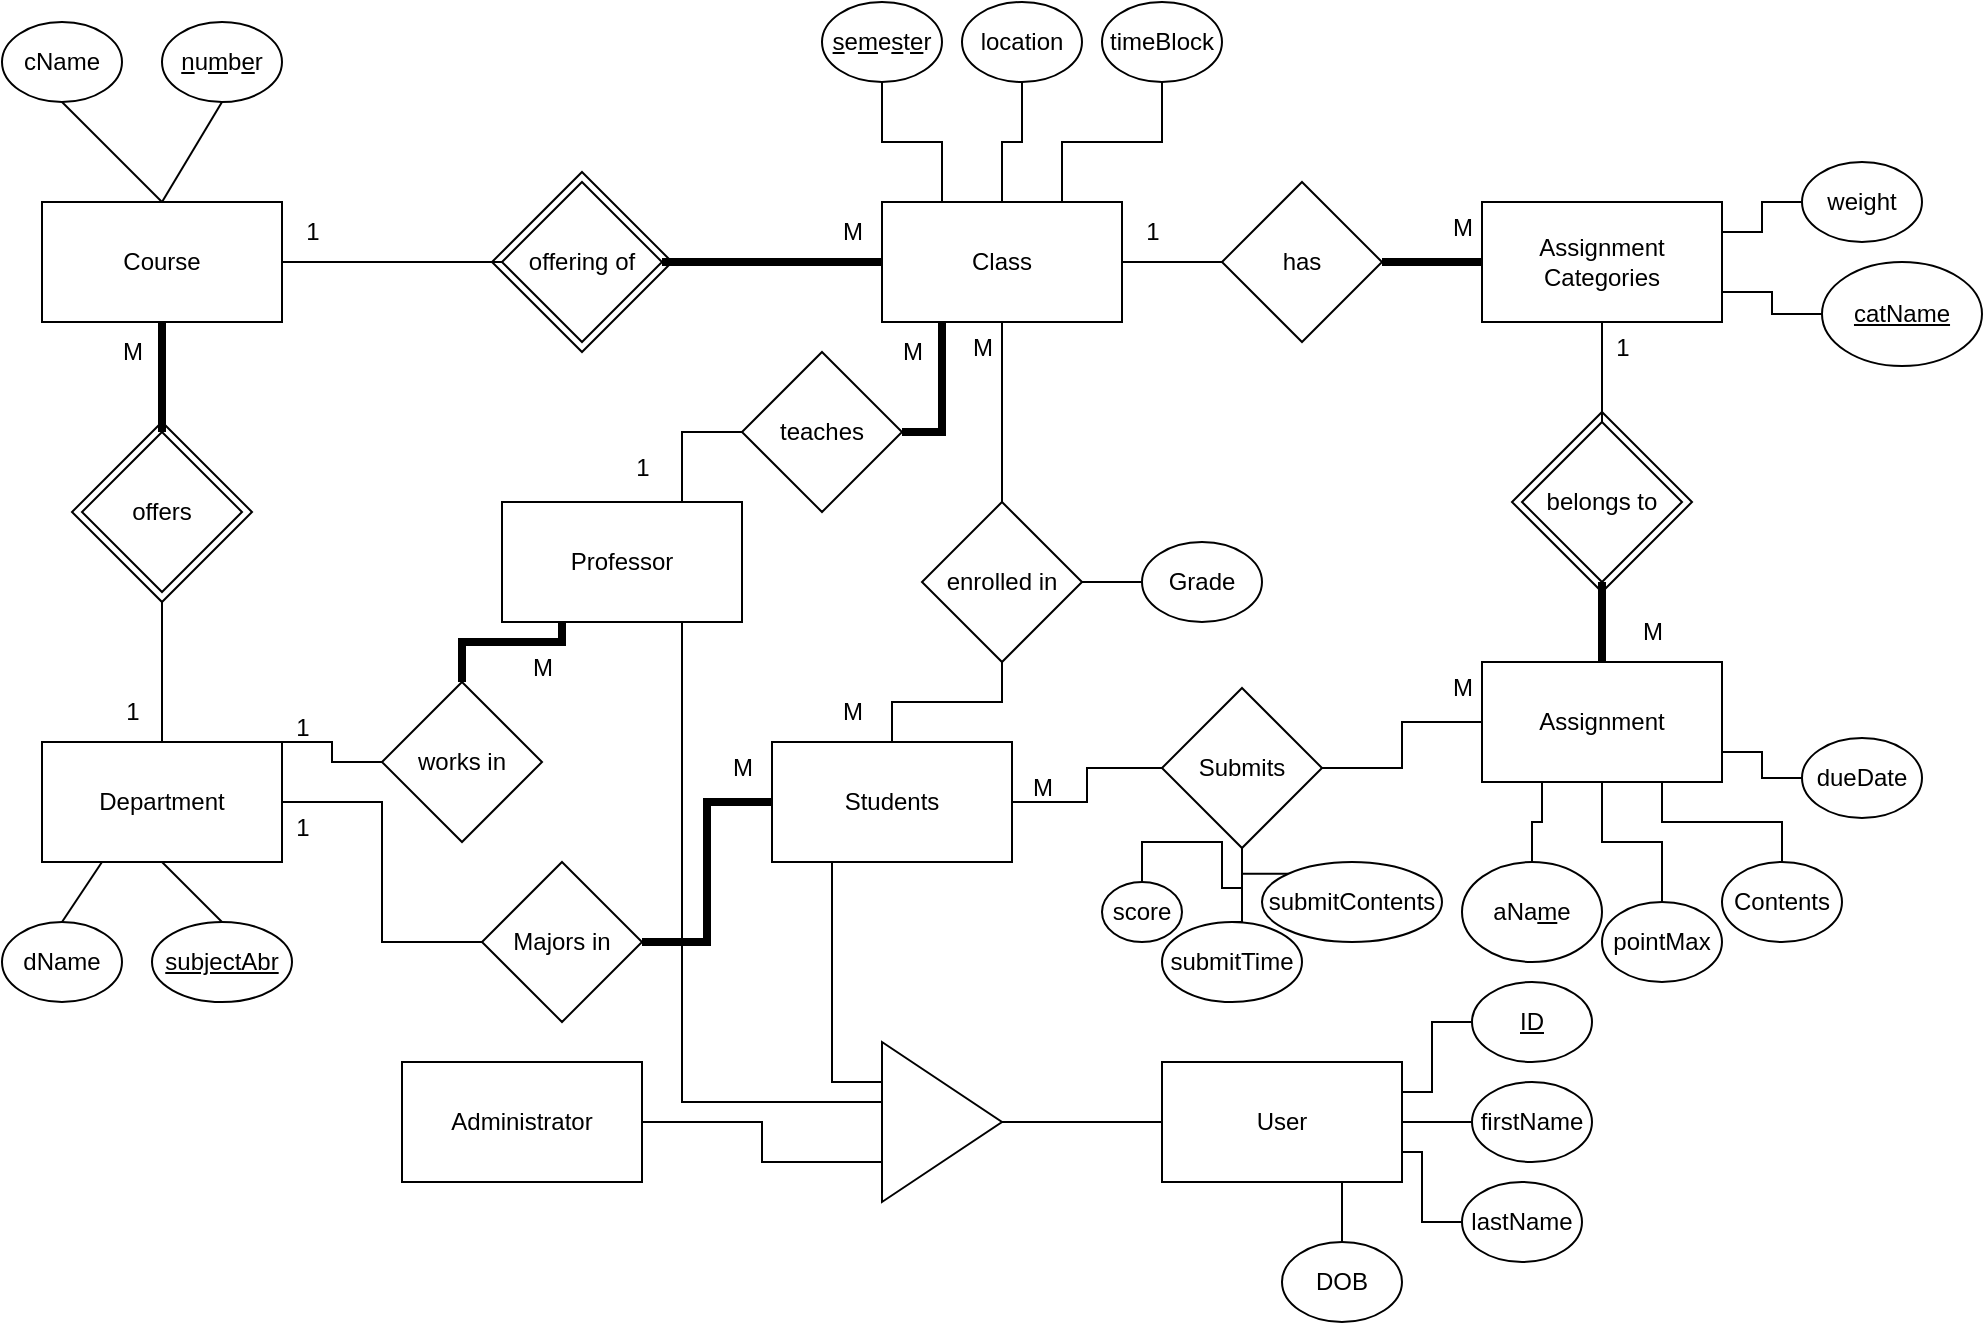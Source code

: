 <mxfile version="21.3.7" type="github">
  <diagram name="Page-1" id="xRLUyUIMnr9OEgLrwgXi">
    <mxGraphModel dx="1122" dy="755" grid="1" gridSize="10" guides="1" tooltips="1" connect="1" arrows="1" fold="1" page="1" pageScale="1" pageWidth="1100" pageHeight="850" math="0" shadow="0">
      <root>
        <mxCell id="0" />
        <mxCell id="1" parent="0" />
        <mxCell id="y1rRgEqODbrE1-zOls_D-131" value="" style="rhombus;whiteSpace=wrap;html=1;" parent="1" vertex="1">
          <mxGeometry x="845" y="295" width="90" height="90" as="geometry" />
        </mxCell>
        <mxCell id="y1rRgEqODbrE1-zOls_D-21" value="" style="rhombus;whiteSpace=wrap;html=1;" parent="1" vertex="1">
          <mxGeometry x="335" y="175" width="90" height="90" as="geometry" />
        </mxCell>
        <mxCell id="y1rRgEqODbrE1-zOls_D-16" value="" style="rhombus;whiteSpace=wrap;html=1;" parent="1" vertex="1">
          <mxGeometry x="125" y="300" width="90" height="90" as="geometry" />
        </mxCell>
        <mxCell id="y1rRgEqODbrE1-zOls_D-40" style="edgeStyle=orthogonalEdgeStyle;rounded=0;orthogonalLoop=1;jettySize=auto;html=1;exitX=1;exitY=0;exitDx=0;exitDy=0;entryX=0;entryY=0.5;entryDx=0;entryDy=0;endArrow=none;endFill=0;" parent="1" source="y1rRgEqODbrE1-zOls_D-1" target="y1rRgEqODbrE1-zOls_D-39" edge="1">
          <mxGeometry relative="1" as="geometry">
            <Array as="points">
              <mxPoint x="255" y="460" />
              <mxPoint x="255" y="470" />
            </Array>
          </mxGeometry>
        </mxCell>
        <mxCell id="y1rRgEqODbrE1-zOls_D-1" value="&lt;div&gt;Department&lt;/div&gt;" style="rounded=0;whiteSpace=wrap;html=1;" parent="1" vertex="1">
          <mxGeometry x="110" y="460" width="120" height="60" as="geometry" />
        </mxCell>
        <mxCell id="y1rRgEqODbrE1-zOls_D-2" value="dName" style="ellipse;whiteSpace=wrap;html=1;" parent="1" vertex="1">
          <mxGeometry x="90" y="550" width="60" height="40" as="geometry" />
        </mxCell>
        <mxCell id="y1rRgEqODbrE1-zOls_D-3" value="&lt;u&gt;subjectAbr&lt;/u&gt;" style="ellipse;whiteSpace=wrap;html=1;" parent="1" vertex="1">
          <mxGeometry x="165" y="550" width="70" height="40" as="geometry" />
        </mxCell>
        <mxCell id="y1rRgEqODbrE1-zOls_D-4" value="" style="endArrow=none;html=1;rounded=0;entryX=0.25;entryY=1;entryDx=0;entryDy=0;exitX=0.5;exitY=0;exitDx=0;exitDy=0;" parent="1" source="y1rRgEqODbrE1-zOls_D-2" target="y1rRgEqODbrE1-zOls_D-1" edge="1">
          <mxGeometry width="50" height="50" relative="1" as="geometry">
            <mxPoint x="35" y="560" as="sourcePoint" />
            <mxPoint x="85" y="510" as="targetPoint" />
          </mxGeometry>
        </mxCell>
        <mxCell id="y1rRgEqODbrE1-zOls_D-5" value="" style="endArrow=none;html=1;rounded=0;exitX=0.5;exitY=0;exitDx=0;exitDy=0;entryX=0.5;entryY=1;entryDx=0;entryDy=0;" parent="1" source="y1rRgEqODbrE1-zOls_D-3" target="y1rRgEqODbrE1-zOls_D-1" edge="1">
          <mxGeometry width="50" height="50" relative="1" as="geometry">
            <mxPoint x="235" y="570" as="sourcePoint" />
            <mxPoint x="285" y="520" as="targetPoint" />
          </mxGeometry>
        </mxCell>
        <mxCell id="y1rRgEqODbrE1-zOls_D-19" style="edgeStyle=orthogonalEdgeStyle;rounded=0;orthogonalLoop=1;jettySize=auto;html=1;exitX=1;exitY=0.5;exitDx=0;exitDy=0;entryX=0;entryY=0.5;entryDx=0;entryDy=0;endArrow=none;endFill=0;" parent="1" source="y1rRgEqODbrE1-zOls_D-6" target="y1rRgEqODbrE1-zOls_D-18" edge="1">
          <mxGeometry relative="1" as="geometry" />
        </mxCell>
        <mxCell id="y1rRgEqODbrE1-zOls_D-6" value="Course" style="rounded=0;whiteSpace=wrap;html=1;" parent="1" vertex="1">
          <mxGeometry x="110" y="190" width="120" height="60" as="geometry" />
        </mxCell>
        <mxCell id="y1rRgEqODbrE1-zOls_D-7" value="cName" style="ellipse;whiteSpace=wrap;html=1;" parent="1" vertex="1">
          <mxGeometry x="90" y="100" width="60" height="40" as="geometry" />
        </mxCell>
        <mxCell id="y1rRgEqODbrE1-zOls_D-8" value="&lt;u&gt;n&lt;/u&gt;u&lt;u&gt;m&lt;/u&gt;b&lt;u&gt;e&lt;/u&gt;r" style="ellipse;whiteSpace=wrap;html=1;" parent="1" vertex="1">
          <mxGeometry x="170" y="100" width="60" height="40" as="geometry" />
        </mxCell>
        <mxCell id="y1rRgEqODbrE1-zOls_D-9" value="" style="endArrow=none;html=1;rounded=0;entryX=0.5;entryY=1;entryDx=0;entryDy=0;exitX=0.5;exitY=0;exitDx=0;exitDy=0;" parent="1" source="y1rRgEqODbrE1-zOls_D-6" target="y1rRgEqODbrE1-zOls_D-7" edge="1">
          <mxGeometry width="50" height="50" relative="1" as="geometry">
            <mxPoint x="40" y="220" as="sourcePoint" />
            <mxPoint x="90" y="170" as="targetPoint" />
          </mxGeometry>
        </mxCell>
        <mxCell id="y1rRgEqODbrE1-zOls_D-10" value="" style="endArrow=none;html=1;rounded=0;entryX=0.5;entryY=1;entryDx=0;entryDy=0;exitX=0.5;exitY=0;exitDx=0;exitDy=0;" parent="1" source="y1rRgEqODbrE1-zOls_D-6" target="y1rRgEqODbrE1-zOls_D-8" edge="1">
          <mxGeometry width="50" height="50" relative="1" as="geometry">
            <mxPoint x="310" y="340" as="sourcePoint" />
            <mxPoint x="360" y="290" as="targetPoint" />
          </mxGeometry>
        </mxCell>
        <mxCell id="y1rRgEqODbrE1-zOls_D-11" value="offers" style="rhombus;whiteSpace=wrap;html=1;" parent="1" vertex="1">
          <mxGeometry x="130" y="305" width="80" height="80" as="geometry" />
        </mxCell>
        <mxCell id="y1rRgEqODbrE1-zOls_D-12" value="" style="endArrow=none;html=1;rounded=0;exitX=0.5;exitY=0;exitDx=0;exitDy=0;entryX=0.5;entryY=1;entryDx=0;entryDy=0;" parent="1" source="y1rRgEqODbrE1-zOls_D-1" target="y1rRgEqODbrE1-zOls_D-16" edge="1">
          <mxGeometry width="50" height="50" relative="1" as="geometry">
            <mxPoint x="175" y="480" as="sourcePoint" />
            <mxPoint x="170" y="430" as="targetPoint" />
          </mxGeometry>
        </mxCell>
        <mxCell id="y1rRgEqODbrE1-zOls_D-13" value="" style="endArrow=none;html=1;rounded=0;entryX=0.5;entryY=1;entryDx=0;entryDy=0;exitX=0.5;exitY=0;exitDx=0;exitDy=0;strokeWidth=4;" parent="1" source="y1rRgEqODbrE1-zOls_D-11" target="y1rRgEqODbrE1-zOls_D-6" edge="1">
          <mxGeometry width="50" height="50" relative="1" as="geometry">
            <mxPoint x="285" y="290" as="sourcePoint" />
            <mxPoint x="225" y="380" as="targetPoint" />
          </mxGeometry>
        </mxCell>
        <mxCell id="y1rRgEqODbrE1-zOls_D-14" value="M" style="text;html=1;align=center;verticalAlign=middle;resizable=0;points=[];autosize=1;strokeColor=none;fillColor=none;" parent="1" vertex="1">
          <mxGeometry x="140" y="250" width="30" height="30" as="geometry" />
        </mxCell>
        <mxCell id="y1rRgEqODbrE1-zOls_D-15" value="1" style="text;html=1;align=center;verticalAlign=middle;resizable=0;points=[];autosize=1;strokeColor=none;fillColor=none;" parent="1" vertex="1">
          <mxGeometry x="140" y="430" width="30" height="30" as="geometry" />
        </mxCell>
        <mxCell id="y1rRgEqODbrE1-zOls_D-55" style="edgeStyle=orthogonalEdgeStyle;rounded=0;orthogonalLoop=1;jettySize=auto;html=1;exitX=0.5;exitY=1;exitDx=0;exitDy=0;entryX=0.5;entryY=0;entryDx=0;entryDy=0;endArrow=none;endFill=0;" parent="1" source="y1rRgEqODbrE1-zOls_D-17" target="y1rRgEqODbrE1-zOls_D-54" edge="1">
          <mxGeometry relative="1" as="geometry" />
        </mxCell>
        <mxCell id="y1rRgEqODbrE1-zOls_D-17" value="Class" style="rounded=0;whiteSpace=wrap;html=1;" parent="1" vertex="1">
          <mxGeometry x="530" y="190" width="120" height="60" as="geometry" />
        </mxCell>
        <mxCell id="y1rRgEqODbrE1-zOls_D-20" style="edgeStyle=orthogonalEdgeStyle;rounded=0;orthogonalLoop=1;jettySize=auto;html=1;exitX=1;exitY=0.5;exitDx=0;exitDy=0;endArrow=none;endFill=0;entryX=0;entryY=0.5;entryDx=0;entryDy=0;strokeWidth=4;" parent="1" source="y1rRgEqODbrE1-zOls_D-18" target="y1rRgEqODbrE1-zOls_D-17" edge="1">
          <mxGeometry relative="1" as="geometry">
            <mxPoint x="495" y="218" as="targetPoint" />
          </mxGeometry>
        </mxCell>
        <mxCell id="y1rRgEqODbrE1-zOls_D-18" value="offering of" style="rhombus;whiteSpace=wrap;html=1;" parent="1" vertex="1">
          <mxGeometry x="340" y="180" width="80" height="80" as="geometry" />
        </mxCell>
        <mxCell id="y1rRgEqODbrE1-zOls_D-22" value="1" style="text;html=1;align=center;verticalAlign=middle;resizable=0;points=[];autosize=1;strokeColor=none;fillColor=none;" parent="1" vertex="1">
          <mxGeometry x="230" y="190" width="30" height="30" as="geometry" />
        </mxCell>
        <mxCell id="y1rRgEqODbrE1-zOls_D-23" value="M" style="text;html=1;align=center;verticalAlign=middle;resizable=0;points=[];autosize=1;strokeColor=none;fillColor=none;" parent="1" vertex="1">
          <mxGeometry x="500" y="190" width="30" height="30" as="geometry" />
        </mxCell>
        <mxCell id="y1rRgEqODbrE1-zOls_D-70" style="edgeStyle=orthogonalEdgeStyle;rounded=0;orthogonalLoop=1;jettySize=auto;html=1;exitX=0.5;exitY=1;exitDx=0;exitDy=0;entryX=0.25;entryY=0;entryDx=0;entryDy=0;endArrow=none;endFill=0;" parent="1" source="y1rRgEqODbrE1-zOls_D-24" target="y1rRgEqODbrE1-zOls_D-17" edge="1">
          <mxGeometry relative="1" as="geometry" />
        </mxCell>
        <mxCell id="y1rRgEqODbrE1-zOls_D-24" value="&lt;u&gt;s&lt;/u&gt;e&lt;u&gt;m&lt;/u&gt;e&lt;u&gt;s&lt;/u&gt;t&lt;u&gt;e&lt;/u&gt;r" style="ellipse;whiteSpace=wrap;html=1;" parent="1" vertex="1">
          <mxGeometry x="500" y="90" width="60" height="40" as="geometry" />
        </mxCell>
        <mxCell id="y1rRgEqODbrE1-zOls_D-72" style="edgeStyle=orthogonalEdgeStyle;rounded=0;orthogonalLoop=1;jettySize=auto;html=1;exitX=0.5;exitY=1;exitDx=0;exitDy=0;entryX=0.5;entryY=0;entryDx=0;entryDy=0;endArrow=none;endFill=0;" parent="1" source="y1rRgEqODbrE1-zOls_D-25" target="y1rRgEqODbrE1-zOls_D-17" edge="1">
          <mxGeometry relative="1" as="geometry" />
        </mxCell>
        <mxCell id="y1rRgEqODbrE1-zOls_D-25" value="location" style="ellipse;whiteSpace=wrap;html=1;" parent="1" vertex="1">
          <mxGeometry x="570" y="90" width="60" height="40" as="geometry" />
        </mxCell>
        <mxCell id="y1rRgEqODbrE1-zOls_D-74" style="edgeStyle=orthogonalEdgeStyle;rounded=0;orthogonalLoop=1;jettySize=auto;html=1;exitX=0.5;exitY=1;exitDx=0;exitDy=0;entryX=0.75;entryY=0;entryDx=0;entryDy=0;endArrow=none;endFill=0;" parent="1" source="y1rRgEqODbrE1-zOls_D-26" target="y1rRgEqODbrE1-zOls_D-17" edge="1">
          <mxGeometry relative="1" as="geometry" />
        </mxCell>
        <mxCell id="y1rRgEqODbrE1-zOls_D-26" value="timeBlock" style="ellipse;whiteSpace=wrap;html=1;" parent="1" vertex="1">
          <mxGeometry x="640" y="90" width="60" height="40" as="geometry" />
        </mxCell>
        <mxCell id="y1rRgEqODbrE1-zOls_D-47" style="edgeStyle=orthogonalEdgeStyle;rounded=0;orthogonalLoop=1;jettySize=auto;html=1;exitX=0.75;exitY=0;exitDx=0;exitDy=0;entryX=0;entryY=0.5;entryDx=0;entryDy=0;endArrow=none;endFill=0;" parent="1" source="y1rRgEqODbrE1-zOls_D-37" target="y1rRgEqODbrE1-zOls_D-46" edge="1">
          <mxGeometry relative="1" as="geometry" />
        </mxCell>
        <mxCell id="y1rRgEqODbrE1-zOls_D-37" value="Professor" style="rounded=0;whiteSpace=wrap;html=1;" parent="1" vertex="1">
          <mxGeometry x="340" y="340" width="120" height="60" as="geometry" />
        </mxCell>
        <mxCell id="y1rRgEqODbrE1-zOls_D-41" style="edgeStyle=orthogonalEdgeStyle;rounded=0;orthogonalLoop=1;jettySize=auto;html=1;exitX=0.5;exitY=0;exitDx=0;exitDy=0;entryX=0.25;entryY=1;entryDx=0;entryDy=0;endArrow=none;endFill=0;strokeWidth=4;" parent="1" source="y1rRgEqODbrE1-zOls_D-39" target="y1rRgEqODbrE1-zOls_D-37" edge="1">
          <mxGeometry relative="1" as="geometry" />
        </mxCell>
        <mxCell id="y1rRgEqODbrE1-zOls_D-39" value="works in" style="rhombus;whiteSpace=wrap;html=1;" parent="1" vertex="1">
          <mxGeometry x="280" y="430" width="80" height="80" as="geometry" />
        </mxCell>
        <mxCell id="y1rRgEqODbrE1-zOls_D-42" value="M" style="text;html=1;align=center;verticalAlign=middle;resizable=0;points=[];autosize=1;strokeColor=none;fillColor=none;" parent="1" vertex="1">
          <mxGeometry x="345" y="408" width="30" height="30" as="geometry" />
        </mxCell>
        <mxCell id="y1rRgEqODbrE1-zOls_D-43" value="1" style="text;html=1;align=center;verticalAlign=middle;resizable=0;points=[];autosize=1;strokeColor=none;fillColor=none;" parent="1" vertex="1">
          <mxGeometry x="225" y="438" width="30" height="30" as="geometry" />
        </mxCell>
        <mxCell id="y1rRgEqODbrE1-zOls_D-52" style="edgeStyle=orthogonalEdgeStyle;rounded=0;orthogonalLoop=1;jettySize=auto;html=1;exitX=1;exitY=0.5;exitDx=0;exitDy=0;entryX=0.25;entryY=1;entryDx=0;entryDy=0;endArrow=none;endFill=0;strokeWidth=4;" parent="1" source="y1rRgEqODbrE1-zOls_D-46" target="y1rRgEqODbrE1-zOls_D-17" edge="1">
          <mxGeometry relative="1" as="geometry" />
        </mxCell>
        <mxCell id="y1rRgEqODbrE1-zOls_D-46" value="teaches" style="rhombus;whiteSpace=wrap;html=1;" parent="1" vertex="1">
          <mxGeometry x="460" y="265" width="80" height="80" as="geometry" />
        </mxCell>
        <mxCell id="y1rRgEqODbrE1-zOls_D-49" value="1" style="text;html=1;align=center;verticalAlign=middle;resizable=0;points=[];autosize=1;strokeColor=none;fillColor=none;" parent="1" vertex="1">
          <mxGeometry x="395" y="308" width="30" height="30" as="geometry" />
        </mxCell>
        <mxCell id="y1rRgEqODbrE1-zOls_D-53" value="M" style="text;html=1;align=center;verticalAlign=middle;resizable=0;points=[];autosize=1;strokeColor=none;fillColor=none;" parent="1" vertex="1">
          <mxGeometry x="530" y="250" width="30" height="30" as="geometry" />
        </mxCell>
        <mxCell id="y1rRgEqODbrE1-zOls_D-57" style="edgeStyle=orthogonalEdgeStyle;rounded=0;orthogonalLoop=1;jettySize=auto;html=1;exitX=0.5;exitY=1;exitDx=0;exitDy=0;entryX=0.5;entryY=0;entryDx=0;entryDy=0;endArrow=none;endFill=0;" parent="1" source="y1rRgEqODbrE1-zOls_D-54" target="y1rRgEqODbrE1-zOls_D-56" edge="1">
          <mxGeometry relative="1" as="geometry" />
        </mxCell>
        <mxCell id="y1rRgEqODbrE1-zOls_D-54" value="enrolled in" style="rhombus;whiteSpace=wrap;html=1;" parent="1" vertex="1">
          <mxGeometry x="550" y="340" width="80" height="80" as="geometry" />
        </mxCell>
        <mxCell id="y1rRgEqODbrE1-zOls_D-104" style="edgeStyle=orthogonalEdgeStyle;rounded=0;orthogonalLoop=1;jettySize=auto;html=1;exitX=1;exitY=0.5;exitDx=0;exitDy=0;entryX=0;entryY=0.5;entryDx=0;entryDy=0;endArrow=none;endFill=0;" parent="1" source="y1rRgEqODbrE1-zOls_D-56" target="y1rRgEqODbrE1-zOls_D-103" edge="1">
          <mxGeometry relative="1" as="geometry" />
        </mxCell>
        <mxCell id="y1rRgEqODbrE1-zOls_D-56" value="&lt;div&gt;Students&lt;/div&gt;" style="rounded=0;whiteSpace=wrap;html=1;" parent="1" vertex="1">
          <mxGeometry x="475" y="460" width="120" height="60" as="geometry" />
        </mxCell>
        <mxCell id="y1rRgEqODbrE1-zOls_D-59" style="edgeStyle=orthogonalEdgeStyle;rounded=0;orthogonalLoop=1;jettySize=auto;html=1;exitX=0;exitY=0.5;exitDx=0;exitDy=0;entryX=1;entryY=0.5;entryDx=0;entryDy=0;endArrow=none;endFill=0;" parent="1" source="y1rRgEqODbrE1-zOls_D-58" target="y1rRgEqODbrE1-zOls_D-54" edge="1">
          <mxGeometry relative="1" as="geometry" />
        </mxCell>
        <mxCell id="y1rRgEqODbrE1-zOls_D-58" value="Grade" style="ellipse;whiteSpace=wrap;html=1;" parent="1" vertex="1">
          <mxGeometry x="660" y="360" width="60" height="40" as="geometry" />
        </mxCell>
        <mxCell id="y1rRgEqODbrE1-zOls_D-60" value="M" style="text;html=1;align=center;verticalAlign=middle;resizable=0;points=[];autosize=1;strokeColor=none;fillColor=none;" parent="1" vertex="1">
          <mxGeometry x="565" y="248" width="30" height="30" as="geometry" />
        </mxCell>
        <mxCell id="y1rRgEqODbrE1-zOls_D-61" value="M" style="text;html=1;align=center;verticalAlign=middle;resizable=0;points=[];autosize=1;strokeColor=none;fillColor=none;" parent="1" vertex="1">
          <mxGeometry x="500" y="430" width="30" height="30" as="geometry" />
        </mxCell>
        <mxCell id="y1rRgEqODbrE1-zOls_D-62" value="Assignment Categories" style="rounded=0;whiteSpace=wrap;html=1;" parent="1" vertex="1">
          <mxGeometry x="830" y="190" width="120" height="60" as="geometry" />
        </mxCell>
        <mxCell id="y1rRgEqODbrE1-zOls_D-67" style="edgeStyle=orthogonalEdgeStyle;rounded=0;orthogonalLoop=1;jettySize=auto;html=1;exitX=0;exitY=0.5;exitDx=0;exitDy=0;entryX=1;entryY=0.25;entryDx=0;entryDy=0;endArrow=none;endFill=0;" parent="1" source="y1rRgEqODbrE1-zOls_D-64" target="y1rRgEqODbrE1-zOls_D-62" edge="1">
          <mxGeometry relative="1" as="geometry" />
        </mxCell>
        <mxCell id="y1rRgEqODbrE1-zOls_D-64" value="weight" style="ellipse;whiteSpace=wrap;html=1;" parent="1" vertex="1">
          <mxGeometry x="990" y="170" width="60" height="40" as="geometry" />
        </mxCell>
        <mxCell id="y1rRgEqODbrE1-zOls_D-77" style="edgeStyle=orthogonalEdgeStyle;rounded=0;orthogonalLoop=1;jettySize=auto;html=1;exitX=0;exitY=0.5;exitDx=0;exitDy=0;entryX=1;entryY=0.5;entryDx=0;entryDy=0;endArrow=none;endFill=0;" parent="1" source="y1rRgEqODbrE1-zOls_D-75" target="y1rRgEqODbrE1-zOls_D-17" edge="1">
          <mxGeometry relative="1" as="geometry" />
        </mxCell>
        <mxCell id="y1rRgEqODbrE1-zOls_D-78" style="edgeStyle=orthogonalEdgeStyle;rounded=0;orthogonalLoop=1;jettySize=auto;html=1;exitX=1;exitY=0.5;exitDx=0;exitDy=0;entryX=0;entryY=0.5;entryDx=0;entryDy=0;endArrow=none;endFill=0;strokeWidth=4;" parent="1" source="y1rRgEqODbrE1-zOls_D-75" target="y1rRgEqODbrE1-zOls_D-62" edge="1">
          <mxGeometry relative="1" as="geometry" />
        </mxCell>
        <mxCell id="y1rRgEqODbrE1-zOls_D-75" value="has" style="rhombus;whiteSpace=wrap;html=1;" parent="1" vertex="1">
          <mxGeometry x="700" y="180" width="80" height="80" as="geometry" />
        </mxCell>
        <mxCell id="y1rRgEqODbrE1-zOls_D-79" value="M" style="text;html=1;align=center;verticalAlign=middle;resizable=0;points=[];autosize=1;strokeColor=none;fillColor=none;strokeWidth=3;" parent="1" vertex="1">
          <mxGeometry x="805" y="188" width="30" height="30" as="geometry" />
        </mxCell>
        <mxCell id="y1rRgEqODbrE1-zOls_D-80" value="1" style="text;html=1;align=center;verticalAlign=middle;resizable=0;points=[];autosize=1;strokeColor=none;fillColor=none;" parent="1" vertex="1">
          <mxGeometry x="650" y="190" width="30" height="30" as="geometry" />
        </mxCell>
        <mxCell id="y1rRgEqODbrE1-zOls_D-82" style="edgeStyle=orthogonalEdgeStyle;rounded=0;orthogonalLoop=1;jettySize=auto;html=1;exitX=1;exitY=0.5;exitDx=0;exitDy=0;entryX=0;entryY=0.5;entryDx=0;entryDy=0;endArrow=none;endFill=0;strokeWidth=4;" parent="1" source="y1rRgEqODbrE1-zOls_D-81" target="y1rRgEqODbrE1-zOls_D-56" edge="1">
          <mxGeometry relative="1" as="geometry" />
        </mxCell>
        <mxCell id="y1rRgEqODbrE1-zOls_D-83" style="edgeStyle=orthogonalEdgeStyle;rounded=0;orthogonalLoop=1;jettySize=auto;html=1;exitX=0;exitY=0.5;exitDx=0;exitDy=0;entryX=1;entryY=0.5;entryDx=0;entryDy=0;endArrow=none;endFill=0;" parent="1" source="y1rRgEqODbrE1-zOls_D-81" target="y1rRgEqODbrE1-zOls_D-1" edge="1">
          <mxGeometry relative="1" as="geometry" />
        </mxCell>
        <mxCell id="y1rRgEqODbrE1-zOls_D-81" value="Majors in" style="rhombus;whiteSpace=wrap;html=1;" parent="1" vertex="1">
          <mxGeometry x="330" y="520" width="80" height="80" as="geometry" />
        </mxCell>
        <mxCell id="y1rRgEqODbrE1-zOls_D-84" value="M" style="text;html=1;align=center;verticalAlign=middle;resizable=0;points=[];autosize=1;strokeColor=none;fillColor=none;" parent="1" vertex="1">
          <mxGeometry x="445" y="458" width="30" height="30" as="geometry" />
        </mxCell>
        <mxCell id="y1rRgEqODbrE1-zOls_D-85" value="1" style="text;html=1;align=center;verticalAlign=middle;resizable=0;points=[];autosize=1;strokeColor=none;fillColor=none;" parent="1" vertex="1">
          <mxGeometry x="225" y="488" width="30" height="30" as="geometry" />
        </mxCell>
        <mxCell id="y1rRgEqODbrE1-zOls_D-87" style="edgeStyle=orthogonalEdgeStyle;rounded=0;orthogonalLoop=1;jettySize=auto;html=1;exitX=0.5;exitY=0;exitDx=0;exitDy=0;entryX=0.5;entryY=1;entryDx=0;entryDy=0;endArrow=none;endFill=0;" parent="1" source="y1rRgEqODbrE1-zOls_D-86" target="y1rRgEqODbrE1-zOls_D-62" edge="1">
          <mxGeometry relative="1" as="geometry" />
        </mxCell>
        <mxCell id="y1rRgEqODbrE1-zOls_D-89" value="" style="edgeStyle=orthogonalEdgeStyle;rounded=0;orthogonalLoop=1;jettySize=auto;html=1;endArrow=none;endFill=0;strokeWidth=4;" parent="1" source="y1rRgEqODbrE1-zOls_D-86" target="y1rRgEqODbrE1-zOls_D-88" edge="1">
          <mxGeometry relative="1" as="geometry" />
        </mxCell>
        <mxCell id="y1rRgEqODbrE1-zOls_D-86" value="belongs to" style="rhombus;whiteSpace=wrap;html=1;" parent="1" vertex="1">
          <mxGeometry x="850" y="300" width="80" height="80" as="geometry" />
        </mxCell>
        <mxCell id="y1rRgEqODbrE1-zOls_D-88" value="Assignment" style="rounded=0;whiteSpace=wrap;html=1;" parent="1" vertex="1">
          <mxGeometry x="830" y="420" width="120" height="60" as="geometry" />
        </mxCell>
        <mxCell id="y1rRgEqODbrE1-zOls_D-91" value="1" style="text;html=1;align=center;verticalAlign=middle;resizable=0;points=[];autosize=1;strokeColor=none;fillColor=none;" parent="1" vertex="1">
          <mxGeometry x="885" y="248" width="30" height="30" as="geometry" />
        </mxCell>
        <mxCell id="y1rRgEqODbrE1-zOls_D-92" value="M" style="text;html=1;align=center;verticalAlign=middle;resizable=0;points=[];autosize=1;strokeColor=none;fillColor=none;" parent="1" vertex="1">
          <mxGeometry x="900" y="390" width="30" height="30" as="geometry" />
        </mxCell>
        <mxCell id="y1rRgEqODbrE1-zOls_D-99" style="edgeStyle=orthogonalEdgeStyle;rounded=0;orthogonalLoop=1;jettySize=auto;html=1;exitX=0.5;exitY=0;exitDx=0;exitDy=0;entryX=0.25;entryY=1;entryDx=0;entryDy=0;endArrow=none;endFill=0;" parent="1" source="y1rRgEqODbrE1-zOls_D-95" target="y1rRgEqODbrE1-zOls_D-88" edge="1">
          <mxGeometry relative="1" as="geometry" />
        </mxCell>
        <mxCell id="y1rRgEqODbrE1-zOls_D-95" value="aNa&lt;u&gt;m&lt;/u&gt;e" style="ellipse;whiteSpace=wrap;html=1;" parent="1" vertex="1">
          <mxGeometry x="820" y="520" width="70" height="50" as="geometry" />
        </mxCell>
        <mxCell id="y1rRgEqODbrE1-zOls_D-100" style="edgeStyle=orthogonalEdgeStyle;rounded=0;orthogonalLoop=1;jettySize=auto;html=1;exitX=0.5;exitY=0;exitDx=0;exitDy=0;entryX=0.5;entryY=1;entryDx=0;entryDy=0;endArrow=none;endFill=0;" parent="1" source="y1rRgEqODbrE1-zOls_D-96" target="y1rRgEqODbrE1-zOls_D-88" edge="1">
          <mxGeometry relative="1" as="geometry" />
        </mxCell>
        <mxCell id="y1rRgEqODbrE1-zOls_D-96" value="pointMax" style="ellipse;whiteSpace=wrap;html=1;" parent="1" vertex="1">
          <mxGeometry x="890" y="540" width="60" height="40" as="geometry" />
        </mxCell>
        <mxCell id="y1rRgEqODbrE1-zOls_D-101" style="edgeStyle=orthogonalEdgeStyle;rounded=0;orthogonalLoop=1;jettySize=auto;html=1;exitX=0.5;exitY=0;exitDx=0;exitDy=0;entryX=0.75;entryY=1;entryDx=0;entryDy=0;endArrow=none;endFill=0;" parent="1" source="y1rRgEqODbrE1-zOls_D-97" target="y1rRgEqODbrE1-zOls_D-88" edge="1">
          <mxGeometry relative="1" as="geometry" />
        </mxCell>
        <mxCell id="y1rRgEqODbrE1-zOls_D-97" value="Contents" style="ellipse;whiteSpace=wrap;html=1;" parent="1" vertex="1">
          <mxGeometry x="950" y="520" width="60" height="40" as="geometry" />
        </mxCell>
        <mxCell id="y1rRgEqODbrE1-zOls_D-102" style="edgeStyle=orthogonalEdgeStyle;rounded=0;orthogonalLoop=1;jettySize=auto;html=1;exitX=0;exitY=0.5;exitDx=0;exitDy=0;entryX=1;entryY=0.75;entryDx=0;entryDy=0;endArrow=none;endFill=0;" parent="1" source="y1rRgEqODbrE1-zOls_D-98" target="y1rRgEqODbrE1-zOls_D-88" edge="1">
          <mxGeometry relative="1" as="geometry" />
        </mxCell>
        <mxCell id="y1rRgEqODbrE1-zOls_D-98" value="dueDate" style="ellipse;whiteSpace=wrap;html=1;" parent="1" vertex="1">
          <mxGeometry x="990" y="458" width="60" height="40" as="geometry" />
        </mxCell>
        <mxCell id="y1rRgEqODbrE1-zOls_D-105" style="edgeStyle=orthogonalEdgeStyle;rounded=0;orthogonalLoop=1;jettySize=auto;html=1;exitX=1;exitY=0.5;exitDx=0;exitDy=0;entryX=0;entryY=0.5;entryDx=0;entryDy=0;endArrow=none;endFill=0;" parent="1" source="y1rRgEqODbrE1-zOls_D-103" target="y1rRgEqODbrE1-zOls_D-88" edge="1">
          <mxGeometry relative="1" as="geometry" />
        </mxCell>
        <mxCell id="y1rRgEqODbrE1-zOls_D-103" value="Submits" style="rhombus;whiteSpace=wrap;html=1;" parent="1" vertex="1">
          <mxGeometry x="670" y="433" width="80" height="80" as="geometry" />
        </mxCell>
        <mxCell id="y1rRgEqODbrE1-zOls_D-106" value="M" style="text;html=1;align=center;verticalAlign=middle;resizable=0;points=[];autosize=1;strokeColor=none;fillColor=none;" parent="1" vertex="1">
          <mxGeometry x="595" y="468" width="30" height="30" as="geometry" />
        </mxCell>
        <mxCell id="y1rRgEqODbrE1-zOls_D-107" value="M" style="text;html=1;align=center;verticalAlign=middle;resizable=0;points=[];autosize=1;strokeColor=none;fillColor=none;" parent="1" vertex="1">
          <mxGeometry x="805" y="418" width="30" height="30" as="geometry" />
        </mxCell>
        <mxCell id="y1rRgEqODbrE1-zOls_D-109" style="edgeStyle=orthogonalEdgeStyle;rounded=0;orthogonalLoop=1;jettySize=auto;html=1;exitX=0.5;exitY=0;exitDx=0;exitDy=0;entryX=0.5;entryY=1;entryDx=0;entryDy=0;endArrow=none;endFill=0;" parent="1" source="y1rRgEqODbrE1-zOls_D-108" target="y1rRgEqODbrE1-zOls_D-103" edge="1">
          <mxGeometry relative="1" as="geometry" />
        </mxCell>
        <mxCell id="y1rRgEqODbrE1-zOls_D-108" value="submitTime" style="ellipse;whiteSpace=wrap;html=1;" parent="1" vertex="1">
          <mxGeometry x="670" y="550" width="70" height="40" as="geometry" />
        </mxCell>
        <mxCell id="y1rRgEqODbrE1-zOls_D-111" style="edgeStyle=orthogonalEdgeStyle;rounded=0;orthogonalLoop=1;jettySize=auto;html=1;exitX=0.5;exitY=0;exitDx=0;exitDy=0;entryX=0.5;entryY=1;entryDx=0;entryDy=0;endArrow=none;endFill=0;" parent="1" source="y1rRgEqODbrE1-zOls_D-110" target="y1rRgEqODbrE1-zOls_D-103" edge="1">
          <mxGeometry relative="1" as="geometry" />
        </mxCell>
        <mxCell id="y1rRgEqODbrE1-zOls_D-110" value="score" style="ellipse;whiteSpace=wrap;html=1;" parent="1" vertex="1">
          <mxGeometry x="640" y="530" width="40" height="30" as="geometry" />
        </mxCell>
        <mxCell id="y1rRgEqODbrE1-zOls_D-113" style="edgeStyle=orthogonalEdgeStyle;rounded=0;orthogonalLoop=1;jettySize=auto;html=1;exitX=0;exitY=0;exitDx=0;exitDy=0;entryX=0.5;entryY=1;entryDx=0;entryDy=0;endArrow=none;endFill=0;" parent="1" source="y1rRgEqODbrE1-zOls_D-112" target="y1rRgEqODbrE1-zOls_D-103" edge="1">
          <mxGeometry relative="1" as="geometry" />
        </mxCell>
        <mxCell id="y1rRgEqODbrE1-zOls_D-112" value="submitContents" style="ellipse;whiteSpace=wrap;html=1;" parent="1" vertex="1">
          <mxGeometry x="720" y="520" width="90" height="40" as="geometry" />
        </mxCell>
        <mxCell id="y1rRgEqODbrE1-zOls_D-119" style="edgeStyle=orthogonalEdgeStyle;rounded=0;orthogonalLoop=1;jettySize=auto;html=1;exitX=1;exitY=0.5;exitDx=0;exitDy=0;entryX=0;entryY=0.75;entryDx=0;entryDy=0;endArrow=none;endFill=0;" parent="1" source="y1rRgEqODbrE1-zOls_D-115" target="y1rRgEqODbrE1-zOls_D-116" edge="1">
          <mxGeometry relative="1" as="geometry" />
        </mxCell>
        <mxCell id="y1rRgEqODbrE1-zOls_D-115" value="&lt;div&gt;Administrator&lt;/div&gt;" style="rounded=0;whiteSpace=wrap;html=1;" parent="1" vertex="1">
          <mxGeometry x="290" y="620" width="120" height="60" as="geometry" />
        </mxCell>
        <mxCell id="y1rRgEqODbrE1-zOls_D-120" style="edgeStyle=orthogonalEdgeStyle;rounded=0;orthogonalLoop=1;jettySize=auto;html=1;exitX=0;exitY=0.5;exitDx=0;exitDy=0;entryX=0.75;entryY=1;entryDx=0;entryDy=0;endArrow=none;endFill=0;" parent="1" source="y1rRgEqODbrE1-zOls_D-116" target="y1rRgEqODbrE1-zOls_D-37" edge="1">
          <mxGeometry relative="1" as="geometry">
            <Array as="points">
              <mxPoint x="530" y="640" />
              <mxPoint x="430" y="640" />
            </Array>
          </mxGeometry>
        </mxCell>
        <mxCell id="y1rRgEqODbrE1-zOls_D-121" style="edgeStyle=orthogonalEdgeStyle;rounded=0;orthogonalLoop=1;jettySize=auto;html=1;exitX=0;exitY=0.25;exitDx=0;exitDy=0;entryX=0.25;entryY=1;entryDx=0;entryDy=0;endArrow=none;endFill=0;" parent="1" source="y1rRgEqODbrE1-zOls_D-116" target="y1rRgEqODbrE1-zOls_D-56" edge="1">
          <mxGeometry relative="1" as="geometry" />
        </mxCell>
        <mxCell id="y1rRgEqODbrE1-zOls_D-116" value="" style="triangle;whiteSpace=wrap;html=1;" parent="1" vertex="1">
          <mxGeometry x="530" y="610" width="60" height="80" as="geometry" />
        </mxCell>
        <mxCell id="y1rRgEqODbrE1-zOls_D-118" style="edgeStyle=orthogonalEdgeStyle;rounded=0;orthogonalLoop=1;jettySize=auto;html=1;exitX=0;exitY=0.5;exitDx=0;exitDy=0;entryX=1;entryY=0.5;entryDx=0;entryDy=0;endArrow=none;endFill=0;" parent="1" source="y1rRgEqODbrE1-zOls_D-117" target="y1rRgEqODbrE1-zOls_D-116" edge="1">
          <mxGeometry relative="1" as="geometry" />
        </mxCell>
        <mxCell id="y1rRgEqODbrE1-zOls_D-117" value="User" style="rounded=0;whiteSpace=wrap;html=1;" parent="1" vertex="1">
          <mxGeometry x="670" y="620" width="120" height="60" as="geometry" />
        </mxCell>
        <mxCell id="y1rRgEqODbrE1-zOls_D-129" style="edgeStyle=orthogonalEdgeStyle;rounded=0;orthogonalLoop=1;jettySize=auto;html=1;exitX=0;exitY=0.5;exitDx=0;exitDy=0;entryX=1;entryY=0.25;entryDx=0;entryDy=0;endArrow=none;endFill=0;" parent="1" source="y1rRgEqODbrE1-zOls_D-122" target="y1rRgEqODbrE1-zOls_D-117" edge="1">
          <mxGeometry relative="1" as="geometry" />
        </mxCell>
        <mxCell id="y1rRgEqODbrE1-zOls_D-122" value="&lt;u&gt;ID&lt;/u&gt;" style="ellipse;whiteSpace=wrap;html=1;" parent="1" vertex="1">
          <mxGeometry x="825" y="580" width="60" height="40" as="geometry" />
        </mxCell>
        <mxCell id="y1rRgEqODbrE1-zOls_D-128" style="edgeStyle=orthogonalEdgeStyle;rounded=0;orthogonalLoop=1;jettySize=auto;html=1;exitX=0;exitY=0.5;exitDx=0;exitDy=0;entryX=1;entryY=0.5;entryDx=0;entryDy=0;endArrow=none;endFill=0;" parent="1" source="y1rRgEqODbrE1-zOls_D-123" target="y1rRgEqODbrE1-zOls_D-117" edge="1">
          <mxGeometry relative="1" as="geometry" />
        </mxCell>
        <mxCell id="y1rRgEqODbrE1-zOls_D-123" value="firstName" style="ellipse;whiteSpace=wrap;html=1;" parent="1" vertex="1">
          <mxGeometry x="825" y="630" width="60" height="40" as="geometry" />
        </mxCell>
        <mxCell id="y1rRgEqODbrE1-zOls_D-127" style="edgeStyle=orthogonalEdgeStyle;rounded=0;orthogonalLoop=1;jettySize=auto;html=1;exitX=0;exitY=0.5;exitDx=0;exitDy=0;entryX=1;entryY=0.75;entryDx=0;entryDy=0;endArrow=none;endFill=0;" parent="1" source="y1rRgEqODbrE1-zOls_D-124" target="y1rRgEqODbrE1-zOls_D-117" edge="1">
          <mxGeometry relative="1" as="geometry" />
        </mxCell>
        <mxCell id="y1rRgEqODbrE1-zOls_D-124" value="lastName" style="ellipse;whiteSpace=wrap;html=1;" parent="1" vertex="1">
          <mxGeometry x="820" y="680" width="60" height="40" as="geometry" />
        </mxCell>
        <mxCell id="y1rRgEqODbrE1-zOls_D-126" style="edgeStyle=orthogonalEdgeStyle;rounded=0;orthogonalLoop=1;jettySize=auto;html=1;exitX=0.5;exitY=0;exitDx=0;exitDy=0;entryX=0.75;entryY=1;entryDx=0;entryDy=0;endArrow=none;endFill=0;" parent="1" source="y1rRgEqODbrE1-zOls_D-125" target="y1rRgEqODbrE1-zOls_D-117" edge="1">
          <mxGeometry relative="1" as="geometry" />
        </mxCell>
        <mxCell id="y1rRgEqODbrE1-zOls_D-125" value="DOB" style="ellipse;whiteSpace=wrap;html=1;" parent="1" vertex="1">
          <mxGeometry x="730" y="710" width="60" height="40" as="geometry" />
        </mxCell>
        <mxCell id="y1rRgEqODbrE1-zOls_D-133" style="edgeStyle=orthogonalEdgeStyle;rounded=0;orthogonalLoop=1;jettySize=auto;html=1;exitX=0;exitY=0.5;exitDx=0;exitDy=0;entryX=1;entryY=0.75;entryDx=0;entryDy=0;endArrow=none;endFill=0;" parent="1" source="y1rRgEqODbrE1-zOls_D-132" target="y1rRgEqODbrE1-zOls_D-62" edge="1">
          <mxGeometry relative="1" as="geometry" />
        </mxCell>
        <mxCell id="y1rRgEqODbrE1-zOls_D-132" value="&lt;u&gt;catName&lt;/u&gt;" style="ellipse;whiteSpace=wrap;html=1;" parent="1" vertex="1">
          <mxGeometry x="1000" y="220" width="80" height="52" as="geometry" />
        </mxCell>
      </root>
    </mxGraphModel>
  </diagram>
</mxfile>
